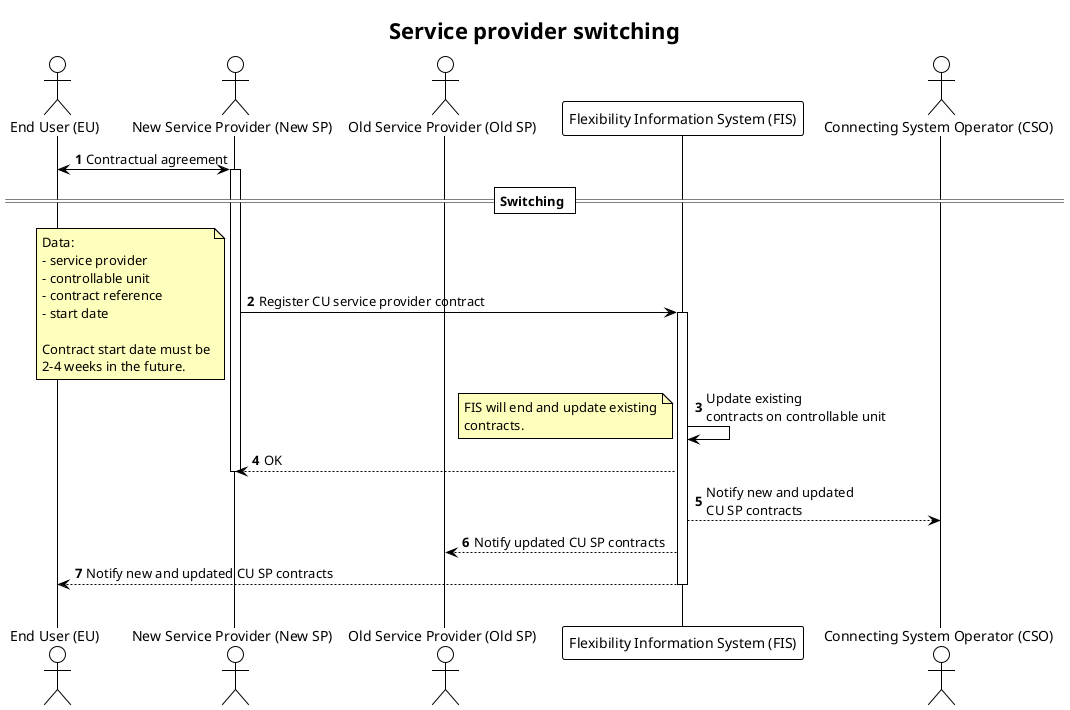 @startuml service_provider_switching
!theme plain

title Service provider switching

autonumber
skinparam note {
    BackgroundColor #FFFFBD
}

actor "End User (EU)" AS EU
actor "New Service Provider (New SP)" as SP_NEW
actor "Old Service Provider (Old SP)" as SP_OLD
participant "Flexibility Information System (FIS)" as FIS
actor "Connecting System Operator (CSO)" as CSO

EU <-> SP_NEW: Contractual agreement
activate SP_NEW


== Switching ==

SP_NEW -> FIS: Register CU service provider contract
note left
    Data:
    - service provider
    - controllable unit
    - contract reference
    - start date

    Contract start date must be
    2-4 weeks in the future.
end note

activate FIS

FIS -> FIS: Update existing\ncontracts on controllable unit
note left
    FIS will end and update existing
    contracts.
end note

FIS --> SP_NEW: OK
deactivate SP_NEW

FIS --> CSO: Notify new and updated\nCU SP contracts
FIS --> SP_OLD: Notify updated CU SP contracts
FIS --> EU: Notify new and updated CU SP contracts

deactivate FIS
|||
@enduml
